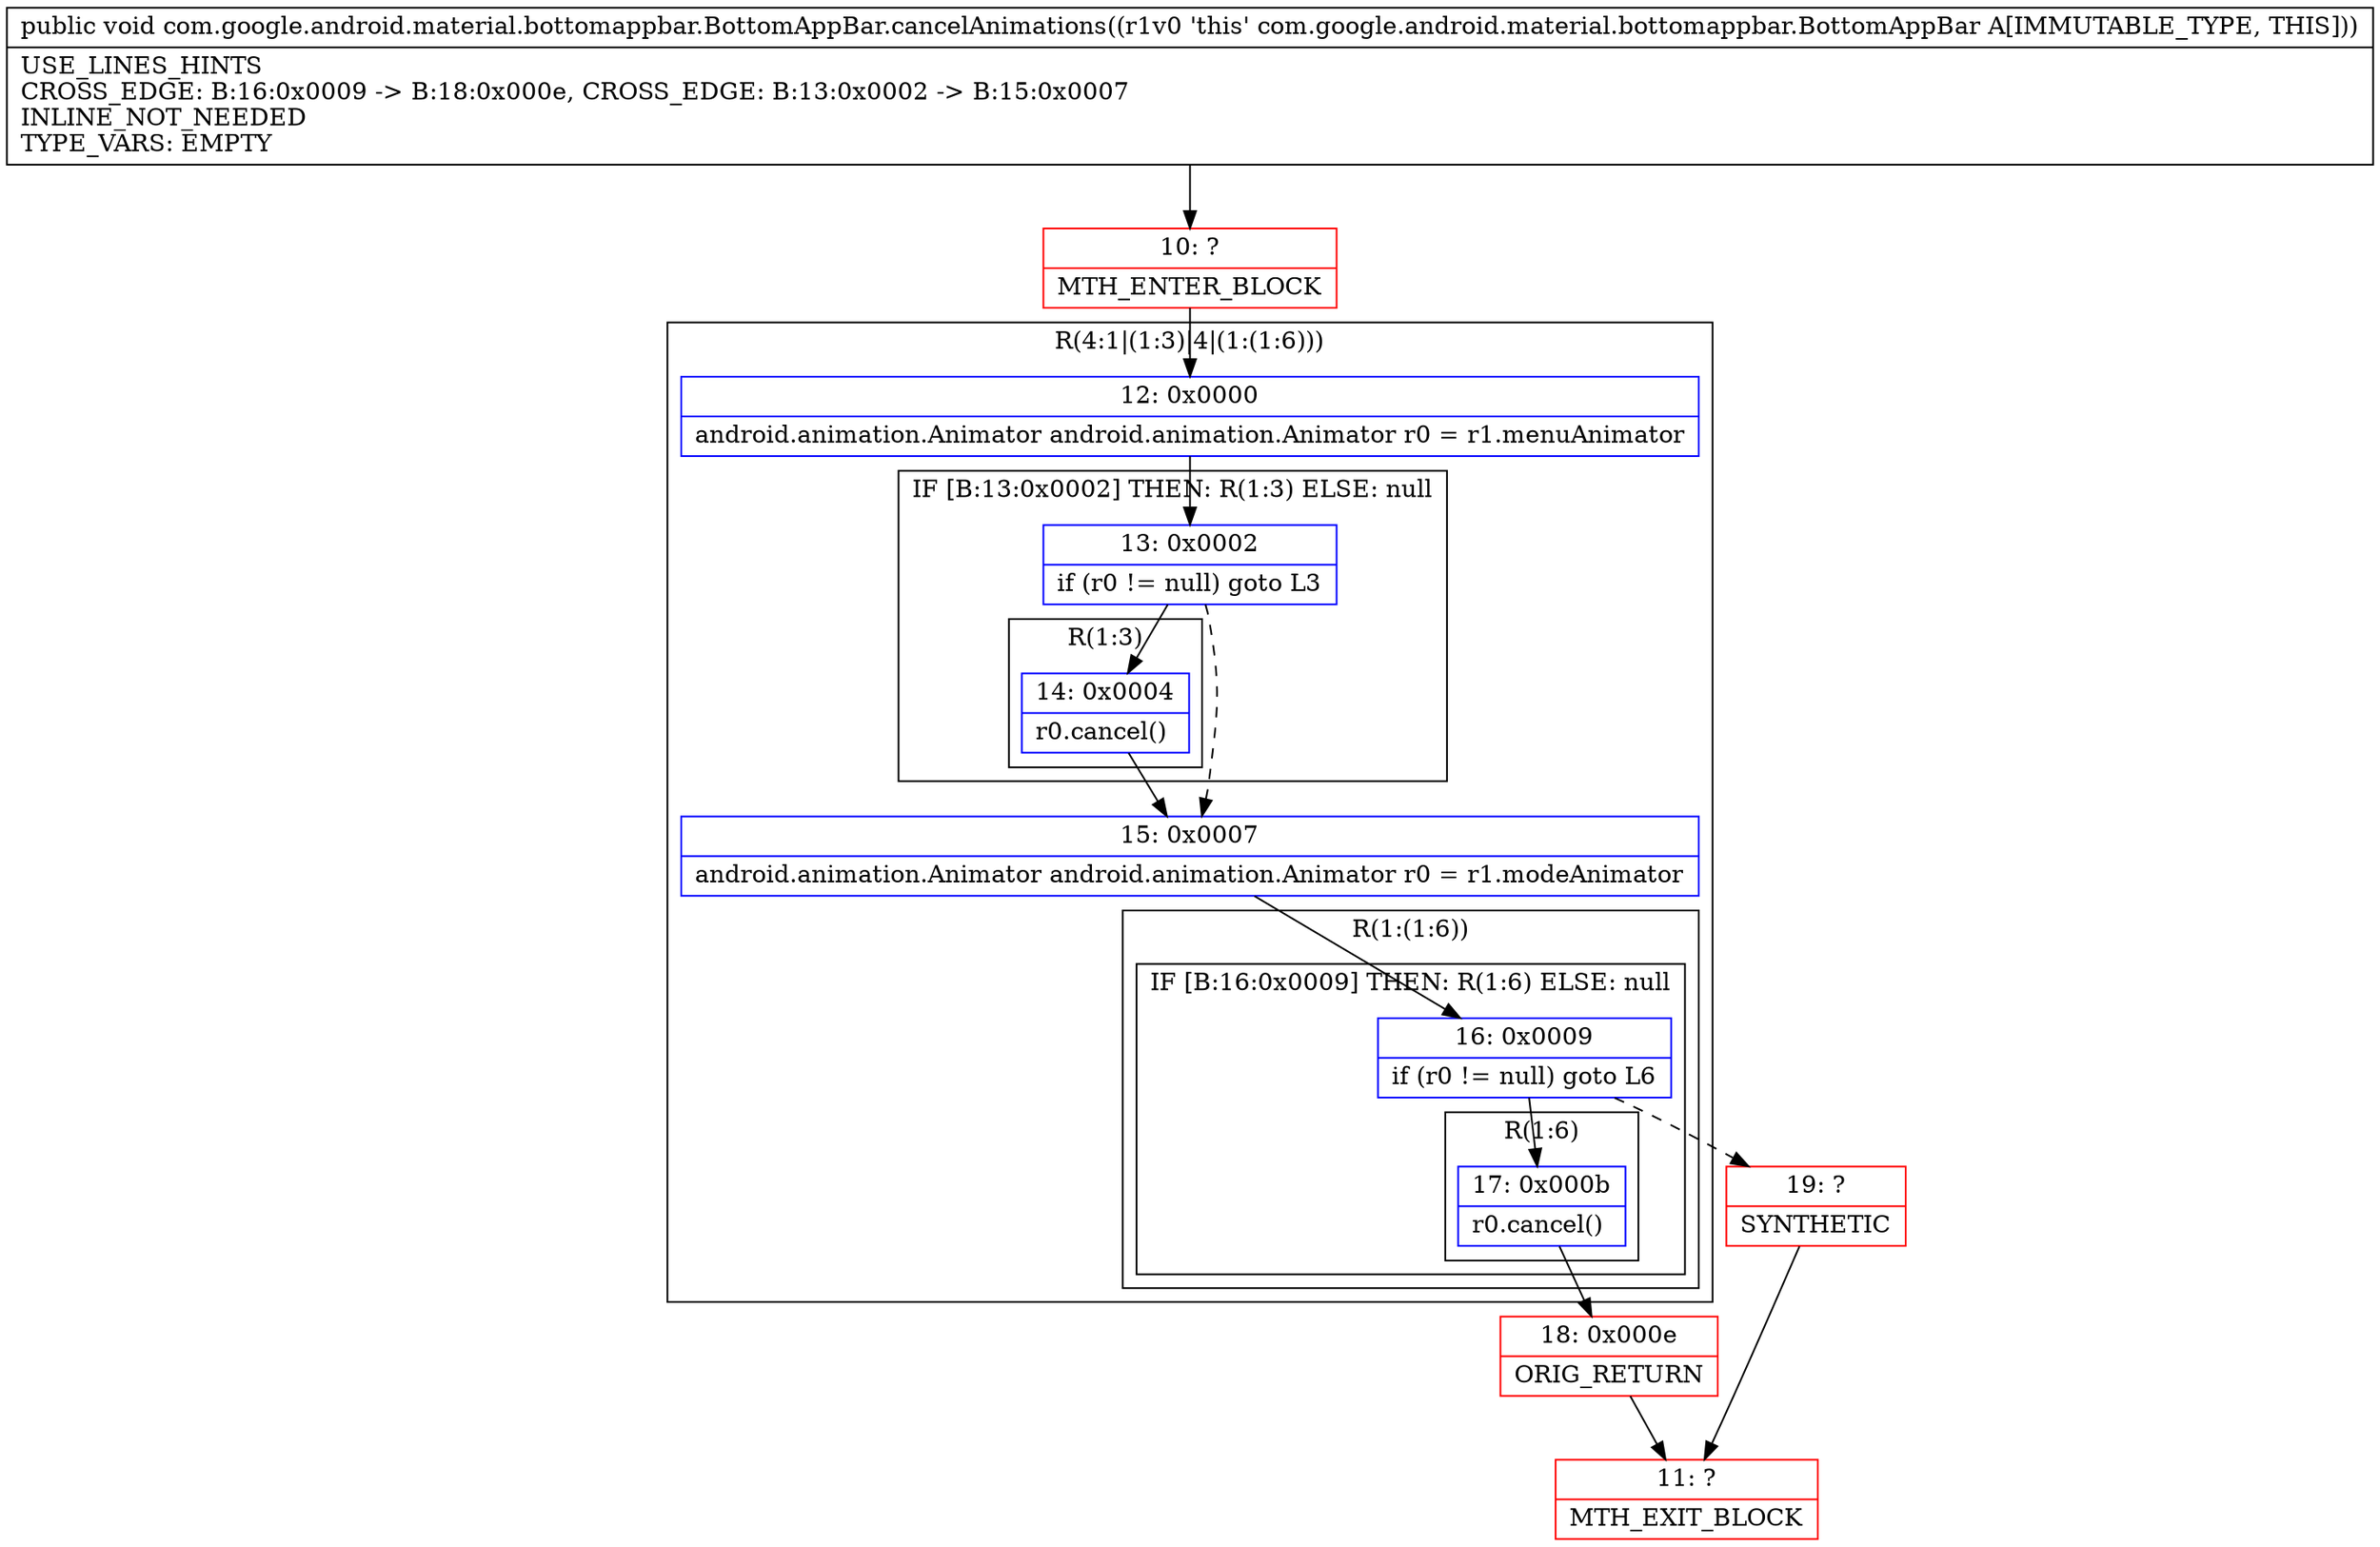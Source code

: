 digraph "CFG forcom.google.android.material.bottomappbar.BottomAppBar.cancelAnimations()V" {
subgraph cluster_Region_1372641751 {
label = "R(4:1|(1:3)|4|(1:(1:6)))";
node [shape=record,color=blue];
Node_12 [shape=record,label="{12\:\ 0x0000|android.animation.Animator android.animation.Animator r0 = r1.menuAnimator\l}"];
subgraph cluster_IfRegion_1647182372 {
label = "IF [B:13:0x0002] THEN: R(1:3) ELSE: null";
node [shape=record,color=blue];
Node_13 [shape=record,label="{13\:\ 0x0002|if (r0 != null) goto L3\l}"];
subgraph cluster_Region_1558886675 {
label = "R(1:3)";
node [shape=record,color=blue];
Node_14 [shape=record,label="{14\:\ 0x0004|r0.cancel()\l}"];
}
}
Node_15 [shape=record,label="{15\:\ 0x0007|android.animation.Animator android.animation.Animator r0 = r1.modeAnimator\l}"];
subgraph cluster_Region_2118246512 {
label = "R(1:(1:6))";
node [shape=record,color=blue];
subgraph cluster_IfRegion_609277702 {
label = "IF [B:16:0x0009] THEN: R(1:6) ELSE: null";
node [shape=record,color=blue];
Node_16 [shape=record,label="{16\:\ 0x0009|if (r0 != null) goto L6\l}"];
subgraph cluster_Region_1931062330 {
label = "R(1:6)";
node [shape=record,color=blue];
Node_17 [shape=record,label="{17\:\ 0x000b|r0.cancel()\l}"];
}
}
}
}
Node_10 [shape=record,color=red,label="{10\:\ ?|MTH_ENTER_BLOCK\l}"];
Node_18 [shape=record,color=red,label="{18\:\ 0x000e|ORIG_RETURN\l}"];
Node_11 [shape=record,color=red,label="{11\:\ ?|MTH_EXIT_BLOCK\l}"];
Node_19 [shape=record,color=red,label="{19\:\ ?|SYNTHETIC\l}"];
MethodNode[shape=record,label="{public void com.google.android.material.bottomappbar.BottomAppBar.cancelAnimations((r1v0 'this' com.google.android.material.bottomappbar.BottomAppBar A[IMMUTABLE_TYPE, THIS]))  | USE_LINES_HINTS\lCROSS_EDGE: B:16:0x0009 \-\> B:18:0x000e, CROSS_EDGE: B:13:0x0002 \-\> B:15:0x0007\lINLINE_NOT_NEEDED\lTYPE_VARS: EMPTY\l}"];
MethodNode -> Node_10;Node_12 -> Node_13;
Node_13 -> Node_14;
Node_13 -> Node_15[style=dashed];
Node_14 -> Node_15;
Node_15 -> Node_16;
Node_16 -> Node_17;
Node_16 -> Node_19[style=dashed];
Node_17 -> Node_18;
Node_10 -> Node_12;
Node_18 -> Node_11;
Node_19 -> Node_11;
}

